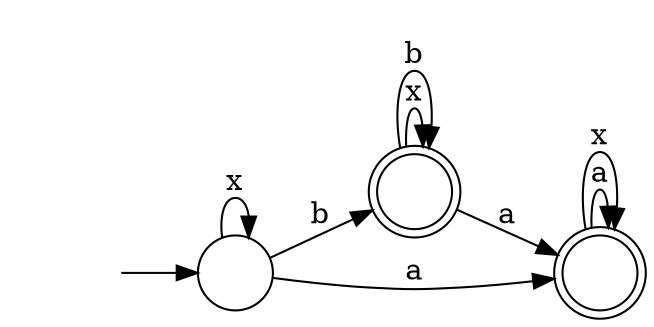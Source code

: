 digraph Automaton {
  rankdir = LR;
  0 [shape=doublecircle,label=""];
  0 -> 2 [label="a"]
  0 -> 0 [label="x"]
  0 -> 0 [label="b"]
  1 [shape=circle,label=""];
  initial [shape=plaintext,label=""];
  initial -> 1
  1 -> 2 [label="a"]
  1 -> 1 [label="x"]
  1 -> 0 [label="b"]
  2 [shape=doublecircle,label=""];
  2 -> 2 [label="a"]
  2 -> 2 [label="x"]
}
